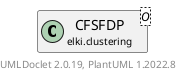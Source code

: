 @startuml
    remove .*\.(Instance|Par|Parameterizer|Factory)$
    set namespaceSeparator none
    hide empty fields
    hide empty methods

    class "<size:14>CFSFDP.Par\n<size:10>elki.clustering" as elki.clustering.CFSFDP.Par<O> [[CFSFDP.Par.html]] {
        {static} +DC_ID: OptionID
        {static} +K_ID: OptionID
        #distance: Distance<? super O>
        #dc: double
        #k: int
        +configure(Parameterization): void
        +make(): CFSFDP<O>
    }

    interface "<size:14>Parameterizer\n<size:10>elki.utilities.optionhandling" as elki.utilities.optionhandling.Parameterizer [[../utilities/optionhandling/Parameterizer.html]] {
        {abstract} +make(): Object
    }
    class "<size:14>CFSFDP\n<size:10>elki.clustering" as elki.clustering.CFSFDP<O> [[CFSFDP.html]]

    elki.utilities.optionhandling.Parameterizer <|.. elki.clustering.CFSFDP.Par
    elki.clustering.CFSFDP +-- elki.clustering.CFSFDP.Par

    center footer UMLDoclet 2.0.19, PlantUML 1.2022.8
@enduml
